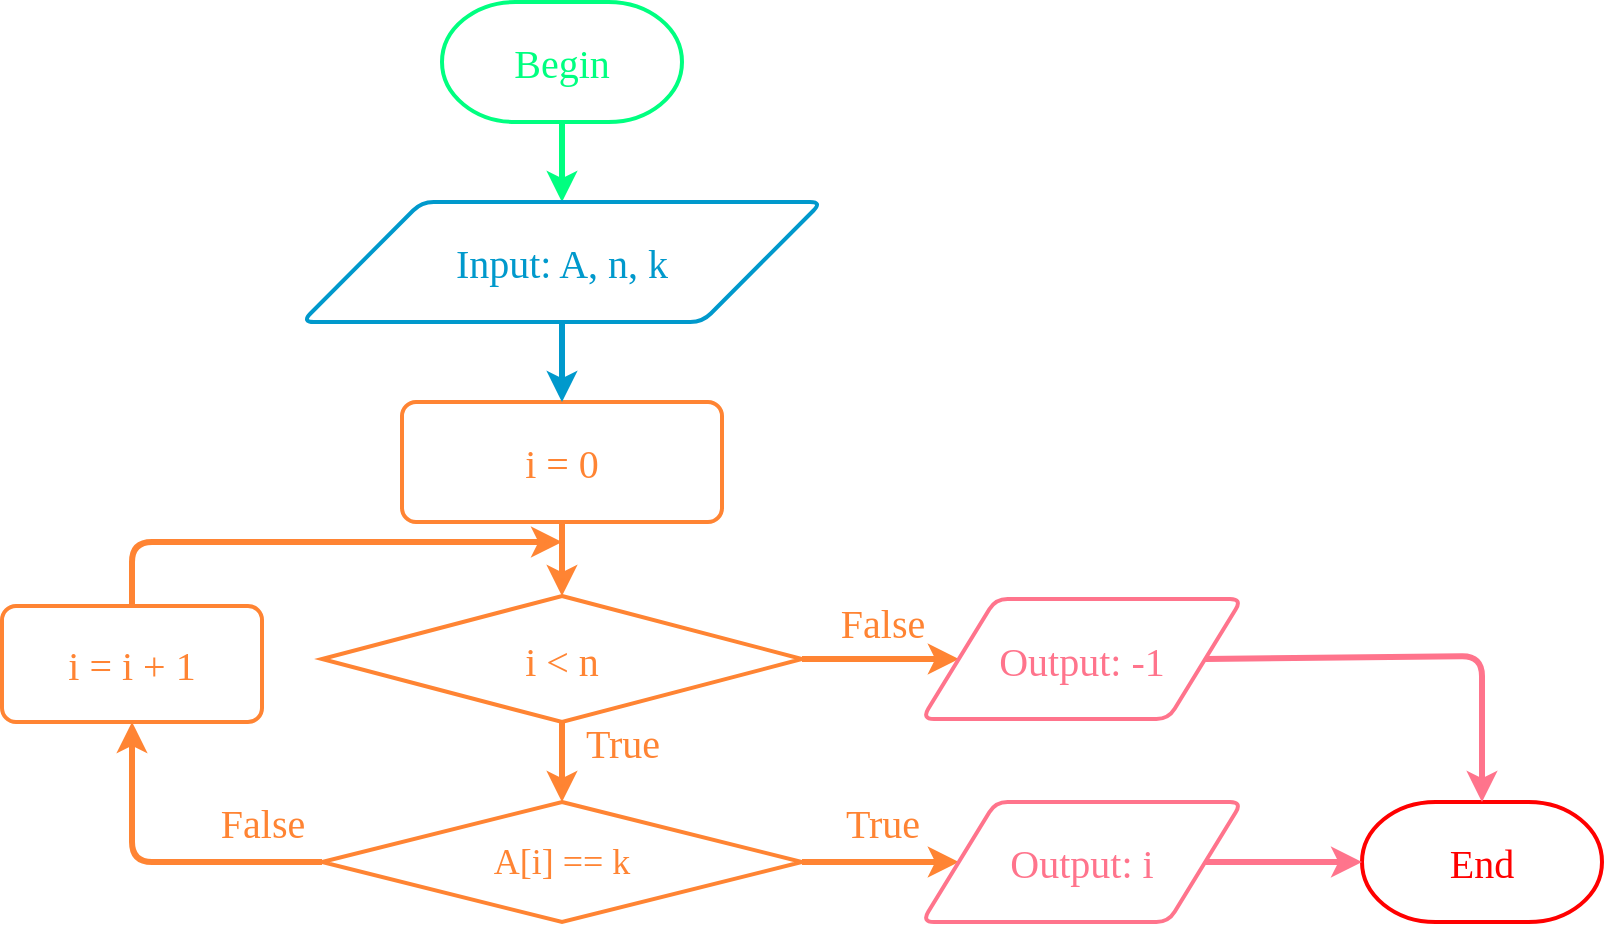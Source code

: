 <mxfile version="22.1.11" type="device" pages="2">
  <diagram name="linear search flowchart" id="GPRWNofgy8FLtJxIam--">
    <mxGraphModel dx="1183" dy="827" grid="1" gridSize="10" guides="1" tooltips="1" connect="1" arrows="1" fold="1" page="1" pageScale="1" pageWidth="827" pageHeight="1169" math="0" shadow="0">
      <root>
        <mxCell id="FcQ-IKqGeZoEcgifagWt-0" />
        <mxCell id="FcQ-IKqGeZoEcgifagWt-1" parent="FcQ-IKqGeZoEcgifagWt-0" />
        <mxCell id="FcQ-IKqGeZoEcgifagWt-2" value="Begin" style="strokeWidth=2;html=1;shape=mxgraph.flowchart.terminator;whiteSpace=wrap;fontSize=20;fontFamily=consolas;strokeColor=#00FF80;fontColor=#00FF80;fillColor=none;" parent="FcQ-IKqGeZoEcgifagWt-1" vertex="1">
          <mxGeometry x="280" y="260" width="120" height="60" as="geometry" />
        </mxCell>
        <mxCell id="FcQ-IKqGeZoEcgifagWt-4" value="i = 0" style="rounded=1;whiteSpace=wrap;html=1;absoluteArcSize=1;arcSize=14;strokeWidth=2;fontFamily=consolas;fontSize=20;strokeColor=#FF8433;fontColor=#FF8433;fillColor=none;" parent="FcQ-IKqGeZoEcgifagWt-1" vertex="1">
          <mxGeometry x="260" y="460" width="160" height="60" as="geometry" />
        </mxCell>
        <mxCell id="FcQ-IKqGeZoEcgifagWt-5" value="" style="endArrow=classic;html=1;fontFamily=consolas;fontSize=20;strokeWidth=3;fillColor=#a20025;strokeColor=#00FF80;exitX=0.5;exitY=1;exitDx=0;exitDy=0;exitPerimeter=0;entryX=0.5;entryY=0;entryDx=0;entryDy=0;" parent="FcQ-IKqGeZoEcgifagWt-1" source="FcQ-IKqGeZoEcgifagWt-2" target="5zfKcHojwFzQb-mzM9M2-0" edge="1">
          <mxGeometry width="50" height="50" relative="1" as="geometry">
            <mxPoint x="560" y="580" as="sourcePoint" />
            <mxPoint x="330" y="280" as="targetPoint" />
          </mxGeometry>
        </mxCell>
        <mxCell id="FcQ-IKqGeZoEcgifagWt-6" value="" style="endArrow=classic;html=1;fontFamily=consolas;fontSize=20;strokeWidth=3;fillColor=#a20025;strokeColor=#0099CC;exitX=0.5;exitY=1;exitDx=0;exitDy=0;entryX=0.5;entryY=0;entryDx=0;entryDy=0;" parent="FcQ-IKqGeZoEcgifagWt-1" source="5zfKcHojwFzQb-mzM9M2-0" target="FcQ-IKqGeZoEcgifagWt-4" edge="1">
          <mxGeometry width="50" height="50" relative="1" as="geometry">
            <mxPoint x="340" y="400" as="sourcePoint" />
            <mxPoint x="550" y="450" as="targetPoint" />
          </mxGeometry>
        </mxCell>
        <mxCell id="FcQ-IKqGeZoEcgifagWt-7" value="True" style="endArrow=classic;html=1;fontFamily=consolas;fontSize=20;strokeWidth=3;fillColor=#a20025;strokeColor=#FF8433;exitX=1;exitY=0.5;exitDx=0;exitDy=0;exitPerimeter=0;entryX=0;entryY=0.5;entryDx=0;entryDy=0;fontColor=#FF8433;labelBackgroundColor=none;" parent="FcQ-IKqGeZoEcgifagWt-1" source="FcQ-IKqGeZoEcgifagWt-17" target="FcQ-IKqGeZoEcgifagWt-25" edge="1">
          <mxGeometry x="0.02" y="20" width="50" height="50" relative="1" as="geometry">
            <mxPoint x="830" y="500" as="sourcePoint" />
            <mxPoint x="340" y="780" as="targetPoint" />
            <mxPoint as="offset" />
          </mxGeometry>
        </mxCell>
        <mxCell id="FcQ-IKqGeZoEcgifagWt-9" value="i &amp;lt; n" style="strokeWidth=2;html=1;shape=mxgraph.flowchart.decision;whiteSpace=wrap;fontFamily=consolas;fontSize=20;strokeColor=#FF8433;fontColor=#FF8433;fillColor=none;" parent="FcQ-IKqGeZoEcgifagWt-1" vertex="1">
          <mxGeometry x="220" y="557" width="240" height="63" as="geometry" />
        </mxCell>
        <mxCell id="FcQ-IKqGeZoEcgifagWt-10" value="" style="endArrow=classic;html=1;fontFamily=consolas;fontSize=20;strokeWidth=3;fillColor=#a20025;strokeColor=#FF8433;exitX=0.5;exitY=1;exitDx=0;exitDy=0;entryX=0.5;entryY=0;entryDx=0;entryDy=0;entryPerimeter=0;" parent="FcQ-IKqGeZoEcgifagWt-1" source="FcQ-IKqGeZoEcgifagWt-4" target="FcQ-IKqGeZoEcgifagWt-9" edge="1">
          <mxGeometry width="50" height="50" relative="1" as="geometry">
            <mxPoint x="339.5" y="625" as="sourcePoint" />
            <mxPoint x="339.5" y="685" as="targetPoint" />
          </mxGeometry>
        </mxCell>
        <mxCell id="FcQ-IKqGeZoEcgifagWt-13" value="End" style="strokeWidth=2;html=1;shape=mxgraph.flowchart.terminator;whiteSpace=wrap;fontSize=20;strokeColor=#FF0000;fontColor=#FF0000;fillColor=none;fontFamily=consolas;" parent="FcQ-IKqGeZoEcgifagWt-1" vertex="1">
          <mxGeometry x="740" y="660" width="120" height="60" as="geometry" />
        </mxCell>
        <mxCell id="FcQ-IKqGeZoEcgifagWt-15" value="i = i + 1" style="rounded=1;whiteSpace=wrap;html=1;absoluteArcSize=1;arcSize=14;strokeWidth=2;fontFamily=consolas;fontSize=20;strokeColor=#FF8433;fontColor=#FF8433;fillColor=none;" parent="FcQ-IKqGeZoEcgifagWt-1" vertex="1">
          <mxGeometry x="60" y="562" width="130" height="58" as="geometry" />
        </mxCell>
        <mxCell id="FcQ-IKqGeZoEcgifagWt-16" value="" style="endArrow=classic;html=1;fontFamily=consolas;fontSize=20;strokeWidth=3;fillColor=#a20025;strokeColor=#FF8433;exitX=0.5;exitY=0;exitDx=0;exitDy=0;" parent="FcQ-IKqGeZoEcgifagWt-1" source="FcQ-IKqGeZoEcgifagWt-15" edge="1">
          <mxGeometry width="50" height="50" relative="1" as="geometry">
            <mxPoint x="125" y="550" as="sourcePoint" />
            <mxPoint x="340" y="530" as="targetPoint" />
            <Array as="points">
              <mxPoint x="125" y="530" />
            </Array>
          </mxGeometry>
        </mxCell>
        <mxCell id="FcQ-IKqGeZoEcgifagWt-17" value="A[i] == k" style="strokeWidth=2;html=1;shape=mxgraph.flowchart.decision;whiteSpace=wrap;fontFamily=consolas;fontSize=18;strokeColor=#FF8433;fontColor=#FF8433;fillColor=none;" parent="FcQ-IKqGeZoEcgifagWt-1" vertex="1">
          <mxGeometry x="220" y="660" width="240" height="60" as="geometry" />
        </mxCell>
        <mxCell id="FcQ-IKqGeZoEcgifagWt-18" value="" style="endArrow=classic;html=1;fontFamily=consolas;fontSize=20;strokeWidth=3;fillColor=#a20025;strokeColor=#FF8433;exitX=0.5;exitY=1;exitDx=0;exitDy=0;entryX=0.5;entryY=0;entryDx=0;entryDy=0;entryPerimeter=0;exitPerimeter=0;" parent="FcQ-IKqGeZoEcgifagWt-1" source="FcQ-IKqGeZoEcgifagWt-9" target="FcQ-IKqGeZoEcgifagWt-17" edge="1">
          <mxGeometry width="50" height="50" relative="1" as="geometry">
            <mxPoint x="350" y="510" as="sourcePoint" />
            <mxPoint x="350" y="565" as="targetPoint" />
          </mxGeometry>
        </mxCell>
        <mxCell id="FcQ-IKqGeZoEcgifagWt-19" value="True" style="edgeLabel;html=1;align=center;verticalAlign=middle;resizable=0;points=[];fontFamily=consolas;fontSize=20;fontColor=#FF8433;labelBackgroundColor=none;" parent="FcQ-IKqGeZoEcgifagWt-1" vertex="1" connectable="0">
          <mxGeometry x="370.0" y="630.002" as="geometry" />
        </mxCell>
        <mxCell id="FcQ-IKqGeZoEcgifagWt-20" value="False" style="endArrow=classic;html=1;fontFamily=consolas;fontSize=20;strokeWidth=3;fillColor=#a20025;strokeColor=#FF8433;exitX=1;exitY=0.5;exitDx=0;exitDy=0;exitPerimeter=0;entryX=0;entryY=0.5;entryDx=0;entryDy=0;fontColor=#FF8433;labelBackgroundColor=none;" parent="FcQ-IKqGeZoEcgifagWt-1" source="FcQ-IKqGeZoEcgifagWt-9" target="dh802dqac77_ImnmBCvQ-0" edge="1">
          <mxGeometry x="0.02" y="19" width="50" height="50" relative="1" as="geometry">
            <mxPoint x="350" y="625" as="sourcePoint" />
            <mxPoint x="478.4" y="588.5" as="targetPoint" />
            <Array as="points" />
            <mxPoint as="offset" />
          </mxGeometry>
        </mxCell>
        <mxCell id="FcQ-IKqGeZoEcgifagWt-23" value="False" style="endArrow=classic;html=1;fontFamily=consolas;fontSize=20;strokeWidth=3;fillColor=#a20025;strokeColor=#FF8433;exitX=0;exitY=0.5;exitDx=0;exitDy=0;exitPerimeter=0;entryX=0.5;entryY=1;entryDx=0;entryDy=0;fontColor=#FF8433;labelBackgroundColor=none;" parent="FcQ-IKqGeZoEcgifagWt-1" source="FcQ-IKqGeZoEcgifagWt-17" target="FcQ-IKqGeZoEcgifagWt-15" edge="1">
          <mxGeometry x="-0.636" y="-20" width="50" height="50" relative="1" as="geometry">
            <mxPoint x="244" y="690" as="sourcePoint" />
            <mxPoint x="125" y="648" as="targetPoint" />
            <Array as="points">
              <mxPoint x="125" y="690" />
            </Array>
            <mxPoint as="offset" />
          </mxGeometry>
        </mxCell>
        <mxCell id="FcQ-IKqGeZoEcgifagWt-25" value="Output: i" style="shape=parallelogram;html=1;strokeWidth=2;perimeter=parallelogramPerimeter;whiteSpace=wrap;rounded=1;arcSize=12;size=0.23;fontSize=20;fontFamily=consolas;strokeColor=#FF748C;fontColor=#ff748c;fillColor=none;" parent="FcQ-IKqGeZoEcgifagWt-1" vertex="1">
          <mxGeometry x="520" y="660" width="160" height="60" as="geometry" />
        </mxCell>
        <mxCell id="FcQ-IKqGeZoEcgifagWt-26" value="" style="endArrow=classic;html=1;fontFamily=consolas;fontSize=20;strokeWidth=3;fillColor=#a20025;strokeColor=#FF748C;exitX=1;exitY=0.5;exitDx=0;exitDy=0;fontColor=#ff748c;" parent="FcQ-IKqGeZoEcgifagWt-1" source="FcQ-IKqGeZoEcgifagWt-25" edge="1">
          <mxGeometry width="50" height="50" relative="1" as="geometry">
            <mxPoint x="670" y="690" as="sourcePoint" />
            <mxPoint x="740" y="690" as="targetPoint" />
          </mxGeometry>
        </mxCell>
        <mxCell id="5zfKcHojwFzQb-mzM9M2-0" value="Input: A, n, k&lt;i&gt;&lt;br&gt;&lt;/i&gt;" style="shape=parallelogram;html=1;strokeWidth=2;perimeter=parallelogramPerimeter;whiteSpace=wrap;rounded=1;arcSize=12;size=0.23;fontSize=20;fontFamily=consolas;strokeColor=#0099CC;fillColor=none;gradientColor=#ffd966;fontColor=#0099CC;" parent="FcQ-IKqGeZoEcgifagWt-1" vertex="1">
          <mxGeometry x="210" y="360" width="260" height="60" as="geometry" />
        </mxCell>
        <mxCell id="dh802dqac77_ImnmBCvQ-0" value="Output: -1" style="shape=parallelogram;html=1;strokeWidth=2;perimeter=parallelogramPerimeter;whiteSpace=wrap;rounded=1;arcSize=12;size=0.23;fontSize=20;fontFamily=consolas;strokeColor=#FF748C;fontColor=#ff748c;fillColor=none;" parent="FcQ-IKqGeZoEcgifagWt-1" vertex="1">
          <mxGeometry x="520" y="558.5" width="160" height="60" as="geometry" />
        </mxCell>
        <mxCell id="dh802dqac77_ImnmBCvQ-1" value="" style="endArrow=classic;html=1;fontFamily=consolas;fontSize=20;strokeWidth=3;fillColor=#a20025;strokeColor=#FF748C;exitX=1;exitY=0.5;exitDx=0;exitDy=0;entryX=0.5;entryY=0;entryDx=0;entryDy=0;entryPerimeter=0;fontColor=#ff748c;" parent="FcQ-IKqGeZoEcgifagWt-1" source="dh802dqac77_ImnmBCvQ-0" target="FcQ-IKqGeZoEcgifagWt-13" edge="1">
          <mxGeometry width="50" height="50" relative="1" as="geometry">
            <mxPoint x="430" y="598.5" as="sourcePoint" />
            <mxPoint x="548.4" y="597" as="targetPoint" />
            <Array as="points">
              <mxPoint x="800" y="587" />
            </Array>
          </mxGeometry>
        </mxCell>
      </root>
    </mxGraphModel>
  </diagram>
  <diagram name="binary search flowchart" id="YCQVdB1SrxnCD-XDPt9D">
    <mxGraphModel dx="2498" dy="1167" grid="1" gridSize="10" guides="1" tooltips="1" connect="1" arrows="1" fold="1" page="1" pageScale="1" pageWidth="827" pageHeight="1169" math="0" shadow="0">
      <root>
        <mxCell id="HADdj52Uf5GiFGu9Oyp5-0" />
        <mxCell id="HADdj52Uf5GiFGu9Oyp5-1" parent="HADdj52Uf5GiFGu9Oyp5-0" />
        <mxCell id="HADdj52Uf5GiFGu9Oyp5-2" value="Begin" style="strokeWidth=2;html=1;shape=mxgraph.flowchart.terminator;whiteSpace=wrap;fontSize=20;fontFamily=consolas;strokeColor=#00FF80;fontColor=#00FF80;fillColor=none;" parent="HADdj52Uf5GiFGu9Oyp5-1" vertex="1">
          <mxGeometry x="280" y="180" width="120" height="60" as="geometry" />
        </mxCell>
        <mxCell id="HADdj52Uf5GiFGu9Oyp5-3" value="Input: A, n, k&lt;i&gt;&lt;br&gt;&lt;/i&gt;" style="shape=parallelogram;html=1;strokeWidth=2;perimeter=parallelogramPerimeter;whiteSpace=wrap;rounded=1;arcSize=12;size=0.23;fontSize=20;fontFamily=consolas;strokeColor=#0099CC;fillColor=none;gradientColor=#ffd966;fontColor=#0099CC;" parent="HADdj52Uf5GiFGu9Oyp5-1" vertex="1">
          <mxGeometry x="210" y="280" width="260" height="60" as="geometry" />
        </mxCell>
        <mxCell id="HADdj52Uf5GiFGu9Oyp5-4" value="left = 0&lt;br&gt;right = n - 1" style="rounded=1;whiteSpace=wrap;html=1;absoluteArcSize=1;arcSize=14;strokeWidth=2;fontFamily=consolas;fontSize=20;strokeColor=#00E673;fontColor=#00E673;fillColor=none;align=left;spacingLeft=12;" parent="HADdj52Uf5GiFGu9Oyp5-1" vertex="1">
          <mxGeometry x="240" y="380" width="200" height="82.5" as="geometry" />
        </mxCell>
        <mxCell id="HADdj52Uf5GiFGu9Oyp5-5" value="" style="endArrow=classic;html=1;fontFamily=Roboto;fontSource=https%3A%2F%2Ffonts.google.com%2Fspecimen%2FRoboto;fontSize=20;strokeWidth=3;fillColor=#a20025;strokeColor=#00FF80;exitX=0.5;exitY=1;exitDx=0;exitDy=0;exitPerimeter=0;entryX=0.5;entryY=0;entryDx=0;entryDy=0;" parent="HADdj52Uf5GiFGu9Oyp5-1" source="HADdj52Uf5GiFGu9Oyp5-2" target="HADdj52Uf5GiFGu9Oyp5-3" edge="1">
          <mxGeometry width="50" height="50" relative="1" as="geometry">
            <mxPoint x="560" y="470" as="sourcePoint" />
            <mxPoint x="330" y="170" as="targetPoint" />
          </mxGeometry>
        </mxCell>
        <mxCell id="HADdj52Uf5GiFGu9Oyp5-6" value="" style="endArrow=classic;html=1;fontFamily=Roboto;fontSource=https%3A%2F%2Ffonts.google.com%2Fspecimen%2FRoboto;fontSize=20;strokeWidth=3;fillColor=#a20025;strokeColor=#0099CC;exitX=0.5;exitY=1;exitDx=0;exitDy=0;entryX=0.5;entryY=0;entryDx=0;entryDy=0;" parent="HADdj52Uf5GiFGu9Oyp5-1" source="HADdj52Uf5GiFGu9Oyp5-3" target="HADdj52Uf5GiFGu9Oyp5-4" edge="1">
          <mxGeometry width="50" height="50" relative="1" as="geometry">
            <mxPoint x="550" y="280" as="sourcePoint" />
            <mxPoint x="550" y="340" as="targetPoint" />
          </mxGeometry>
        </mxCell>
        <mxCell id="HADdj52Uf5GiFGu9Oyp5-11" value="End" style="strokeWidth=2;html=1;shape=mxgraph.flowchart.terminator;whiteSpace=wrap;fontSize=20;strokeColor=#FF0000;fontColor=#FF0000;fillColor=none;fontFamily=consolas;" parent="HADdj52Uf5GiFGu9Oyp5-1" vertex="1">
          <mxGeometry x="780" y="700" width="120" height="60" as="geometry" />
        </mxCell>
        <mxCell id="HADdj52Uf5GiFGu9Oyp5-13" value="" style="endArrow=classic;html=1;fontFamily=Roboto;fontSource=https%3A%2F%2Ffonts.google.com%2Fspecimen%2FRoboto;fontSize=20;strokeWidth=3;fillColor=#a20025;strokeColor=#00E673;" parent="HADdj52Uf5GiFGu9Oyp5-1" source="oqHRHDzHuFoXBvJFYXXt-8" edge="1">
          <mxGeometry width="50" height="50" relative="1" as="geometry">
            <mxPoint x="15" y="700" as="sourcePoint" />
            <mxPoint x="340" y="480" as="targetPoint" />
            <Array as="points">
              <mxPoint x="40" y="480" />
            </Array>
          </mxGeometry>
        </mxCell>
        <mxCell id="HADdj52Uf5GiFGu9Oyp5-14" value="left &amp;lt;= right" style="strokeWidth=2;html=1;shape=mxgraph.flowchart.decision;whiteSpace=wrap;fontFamily=consolas;fontSize=18;strokeColor=#00E673;fontColor=#00E673;fillColor=none;" parent="HADdj52Uf5GiFGu9Oyp5-1" vertex="1">
          <mxGeometry x="200" y="500" width="280" height="60" as="geometry" />
        </mxCell>
        <mxCell id="HADdj52Uf5GiFGu9Oyp5-15" value="" style="endArrow=classic;html=1;fontFamily=Roboto;fontSource=https%3A%2F%2Ffonts.google.com%2Fspecimen%2FRoboto;fontSize=20;strokeWidth=3;fillColor=#a20025;strokeColor=#FFCC3B;entryX=0.5;entryY=0;entryDx=0;entryDy=0;entryPerimeter=0;exitX=0.5;exitY=1;exitDx=0;exitDy=0;" parent="HADdj52Uf5GiFGu9Oyp5-1" source="HADdj52Uf5GiFGu9Oyp5-23" target="oqHRHDzHuFoXBvJFYXXt-0" edge="1">
          <mxGeometry width="50" height="50" relative="1" as="geometry">
            <mxPoint x="340" y="520" as="sourcePoint" />
            <mxPoint x="350" y="565" as="targetPoint" />
          </mxGeometry>
        </mxCell>
        <mxCell id="HADdj52Uf5GiFGu9Oyp5-17" value="" style="endArrow=classic;html=1;fontFamily=Roboto;fontSource=https%3A%2F%2Ffonts.google.com%2Fspecimen%2FRoboto;fontSize=20;strokeWidth=3;fillColor=#a20025;strokeColor=#00E673;exitX=0;exitY=0.5;exitDx=0;exitDy=0;entryX=0.5;entryY=1;entryDx=0;entryDy=0;" parent="HADdj52Uf5GiFGu9Oyp5-1" source="oqHRHDzHuFoXBvJFYXXt-7" target="oqHRHDzHuFoXBvJFYXXt-8" edge="1">
          <mxGeometry width="50" height="50" relative="1" as="geometry">
            <mxPoint x="350" y="625" as="sourcePoint" />
            <mxPoint x="478.4" y="588.5" as="targetPoint" />
            <Array as="points">
              <mxPoint x="40" y="930" />
            </Array>
          </mxGeometry>
        </mxCell>
        <mxCell id="HADdj52Uf5GiFGu9Oyp5-22" value="" style="endArrow=classic;html=1;fontFamily=Roboto;fontSource=https%3A%2F%2Ffonts.google.com%2Fspecimen%2FRoboto;fontSize=20;strokeWidth=3;fillColor=#a20025;strokeColor=#FF748C;exitX=1;exitY=0.5;exitDx=0;exitDy=0;entryX=0;entryY=0.5;entryDx=0;entryDy=0;entryPerimeter=0;" parent="HADdj52Uf5GiFGu9Oyp5-1" source="oqHRHDzHuFoXBvJFYXXt-6" target="HADdj52Uf5GiFGu9Oyp5-11" edge="1">
          <mxGeometry width="50" height="50" relative="1" as="geometry">
            <mxPoint x="670" y="700" as="sourcePoint" />
            <mxPoint x="760" y="750" as="targetPoint" />
          </mxGeometry>
        </mxCell>
        <mxCell id="HADdj52Uf5GiFGu9Oyp5-23" value="mid = (left + right) / 2" style="rounded=1;whiteSpace=wrap;html=1;absoluteArcSize=1;arcSize=14;strokeWidth=2;fontFamily=consolas;fontSize=20;strokeColor=#FFCC3B;fontColor=#FFCC3B;fillColor=none;" parent="HADdj52Uf5GiFGu9Oyp5-1" vertex="1">
          <mxGeometry x="200" y="600" width="280" height="58" as="geometry" />
        </mxCell>
        <mxCell id="HADdj52Uf5GiFGu9Oyp5-24" value="" style="endArrow=classic;html=1;fontFamily=Roboto;fontSource=https%3A%2F%2Ffonts.google.com%2Fspecimen%2FRoboto;fontSize=20;strokeWidth=3;fillColor=#a20025;strokeColor=#00E673;entryX=0.5;entryY=0;entryDx=0;entryDy=0;entryPerimeter=0;fontColor=#00E673;" parent="HADdj52Uf5GiFGu9Oyp5-1" source="HADdj52Uf5GiFGu9Oyp5-4" target="HADdj52Uf5GiFGu9Oyp5-14" edge="1">
          <mxGeometry width="50" height="50" relative="1" as="geometry">
            <mxPoint x="610" y="420" as="sourcePoint" />
            <mxPoint x="870" y="344.5" as="targetPoint" />
          </mxGeometry>
        </mxCell>
        <mxCell id="HADdj52Uf5GiFGu9Oyp5-26" value="" style="endArrow=classic;html=1;fontFamily=Roboto;fontSource=https%3A%2F%2Ffonts.google.com%2Fspecimen%2FRoboto;fontSize=20;strokeWidth=3;fillColor=#a20025;strokeColor=#00E673;exitX=0.5;exitY=1;exitDx=0;exitDy=0;exitPerimeter=0;entryX=0.5;entryY=0;entryDx=0;entryDy=0;" parent="HADdj52Uf5GiFGu9Oyp5-1" source="HADdj52Uf5GiFGu9Oyp5-14" target="HADdj52Uf5GiFGu9Oyp5-23" edge="1">
          <mxGeometry width="50" height="50" relative="1" as="geometry">
            <mxPoint x="340" y="900" as="sourcePoint" />
            <mxPoint x="340" y="840" as="targetPoint" />
          </mxGeometry>
        </mxCell>
        <mxCell id="HADdj52Uf5GiFGu9Oyp5-27" value="True" style="edgeLabel;html=1;align=center;verticalAlign=middle;resizable=0;points=[];fontFamily=consolas;fontSize=20;fontColor=#00E673;labelBackgroundColor=none;" parent="HADdj52Uf5GiFGu9Oyp5-26" vertex="1" connectable="0">
          <mxGeometry x="-0.438" y="-2" relative="1" as="geometry">
            <mxPoint x="32" y="6" as="offset" />
          </mxGeometry>
        </mxCell>
        <mxCell id="HADdj52Uf5GiFGu9Oyp5-30" value="A[mid] &amp;lt; k" style="strokeWidth=2;html=1;shape=mxgraph.flowchart.decision;whiteSpace=wrap;fontFamily=consolas;fontSize=18;strokeColor=#FFCC3B;fontColor=#FFCC3B;fillColor=none;" parent="HADdj52Uf5GiFGu9Oyp5-1" vertex="1">
          <mxGeometry x="200" y="800" width="280" height="60" as="geometry" />
        </mxCell>
        <mxCell id="HADdj52Uf5GiFGu9Oyp5-32" value="True" style="endArrow=classic;html=1;fontFamily=consolas;fontSize=20;strokeWidth=3;fillColor=#a20025;strokeColor=#FFCC3B;exitX=0.5;exitY=1;exitDx=0;exitDy=0;exitPerimeter=0;entryX=0.5;entryY=0;entryDx=0;entryDy=0;fontColor=#FFCC3B;labelBackgroundColor=none;" parent="HADdj52Uf5GiFGu9Oyp5-1" source="HADdj52Uf5GiFGu9Oyp5-30" target="oqHRHDzHuFoXBvJFYXXt-7" edge="1">
          <mxGeometry y="40" width="50" height="50" relative="1" as="geometry">
            <mxPoint x="305.8" y="1090" as="sourcePoint" />
            <mxPoint x="340" y="970" as="targetPoint" />
            <mxPoint as="offset" />
          </mxGeometry>
        </mxCell>
        <mxCell id="oqHRHDzHuFoXBvJFYXXt-0" value="A[mid] == k" style="strokeWidth=2;html=1;shape=mxgraph.flowchart.decision;whiteSpace=wrap;fontFamily=consolas;fontSize=18;strokeColor=#FFCC3B;fontColor=#FFCC3B;fillColor=none;" parent="HADdj52Uf5GiFGu9Oyp5-1" vertex="1">
          <mxGeometry x="200" y="700" width="280" height="60" as="geometry" />
        </mxCell>
        <mxCell id="oqHRHDzHuFoXBvJFYXXt-2" value="False" style="endArrow=classic;html=1;fontFamily=consolas;fontSize=20;strokeWidth=3;fillColor=#a20025;strokeColor=#FFCC3B;exitX=0.5;exitY=1;exitDx=0;exitDy=0;exitPerimeter=0;entryX=0.5;entryY=0;entryDx=0;entryDy=0;entryPerimeter=0;fontColor=#FFCC3B;labelBackgroundColor=none;" parent="HADdj52Uf5GiFGu9Oyp5-1" source="oqHRHDzHuFoXBvJFYXXt-0" target="HADdj52Uf5GiFGu9Oyp5-30" edge="1">
          <mxGeometry y="40" width="50" height="50" relative="1" as="geometry">
            <mxPoint x="494.5" y="740" as="sourcePoint" />
            <mxPoint x="574.5" y="740" as="targetPoint" />
            <mxPoint as="offset" />
          </mxGeometry>
        </mxCell>
        <mxCell id="oqHRHDzHuFoXBvJFYXXt-4" value="True" style="endArrow=classic;html=1;fontFamily=consolas;fontSize=20;strokeWidth=3;fillColor=#a20025;strokeColor=#FFCC3B;exitX=1;exitY=0.5;exitDx=0;exitDy=0;exitPerimeter=0;entryX=0;entryY=0.5;entryDx=0;entryDy=0;fontColor=#FFCC3B;labelBackgroundColor=none;" parent="HADdj52Uf5GiFGu9Oyp5-1" source="oqHRHDzHuFoXBvJFYXXt-0" target="oqHRHDzHuFoXBvJFYXXt-6" edge="1">
          <mxGeometry x="-0.023" y="20" width="50" height="50" relative="1" as="geometry">
            <mxPoint x="490" y="640" as="sourcePoint" />
            <mxPoint x="560" y="750" as="targetPoint" />
            <mxPoint as="offset" />
          </mxGeometry>
        </mxCell>
        <mxCell id="oqHRHDzHuFoXBvJFYXXt-6" value="Output: &lt;span&gt;mid&lt;/span&gt;" style="shape=parallelogram;html=1;strokeWidth=2;perimeter=parallelogramPerimeter;whiteSpace=wrap;rounded=1;arcSize=12;size=0.23;fontSize=20;fontFamily=consolas;strokeColor=#FF748C;fontColor=#FF748C;fillColor=none;fontStyle=0" parent="HADdj52Uf5GiFGu9Oyp5-1" vertex="1">
          <mxGeometry x="540" y="700" width="190" height="60" as="geometry" />
        </mxCell>
        <mxCell id="oqHRHDzHuFoXBvJFYXXt-7" value="left = mid + 1" style="rounded=1;whiteSpace=wrap;html=1;absoluteArcSize=1;arcSize=14;strokeWidth=2;fontFamily=consolas;fontSize=20;strokeColor=#00E673;fontColor=#00E673;fillColor=none;" parent="HADdj52Uf5GiFGu9Oyp5-1" vertex="1">
          <mxGeometry x="240" y="900" width="200" height="58" as="geometry" />
        </mxCell>
        <mxCell id="oqHRHDzHuFoXBvJFYXXt-8" value="right = mid - 1" style="rounded=1;whiteSpace=wrap;html=1;absoluteArcSize=1;arcSize=14;strokeWidth=2;fontFamily=consolas;fontSize=20;strokeColor=#00E673;fontColor=#00E673;fillColor=none;" parent="HADdj52Uf5GiFGu9Oyp5-1" vertex="1">
          <mxGeometry x="-60" y="801" width="200" height="58" as="geometry" />
        </mxCell>
        <mxCell id="oqHRHDzHuFoXBvJFYXXt-9" value="False" style="endArrow=classic;html=1;fontFamily=consolas;fontSize=20;strokeWidth=3;fillColor=#a20025;strokeColor=#FFCC3B;exitX=0;exitY=0.5;exitDx=0;exitDy=0;exitPerimeter=0;entryX=1;entryY=0.5;entryDx=0;entryDy=0;fontColor=#FFCC3B;labelBackgroundColor=none;" parent="HADdj52Uf5GiFGu9Oyp5-1" source="HADdj52Uf5GiFGu9Oyp5-30" target="oqHRHDzHuFoXBvJFYXXt-8" edge="1">
          <mxGeometry x="-0.333" y="-20" width="50" height="50" relative="1" as="geometry">
            <mxPoint x="490" y="880" as="sourcePoint" />
            <mxPoint x="524.2" y="960" as="targetPoint" />
            <mxPoint as="offset" />
          </mxGeometry>
        </mxCell>
        <mxCell id="oqHRHDzHuFoXBvJFYXXt-12" value="False" style="endArrow=classic;html=1;fontFamily=consolas;fontSize=20;strokeWidth=3;fillColor=#a20025;strokeColor=#00E673;exitX=1;exitY=0.5;exitDx=0;exitDy=0;exitPerimeter=0;entryX=0;entryY=0.5;entryDx=0;entryDy=0;fontColor=#00E673;labelBackgroundColor=none;" parent="HADdj52Uf5GiFGu9Oyp5-1" source="HADdj52Uf5GiFGu9Oyp5-14" target="iPWritq_YYHfg-mIPsiz-1" edge="1">
          <mxGeometry x="-0.023" y="20" width="50" height="50" relative="1" as="geometry">
            <mxPoint x="490" y="760" as="sourcePoint" />
            <mxPoint x="568.4" y="760" as="targetPoint" />
            <Array as="points" />
            <mxPoint as="offset" />
          </mxGeometry>
        </mxCell>
        <mxCell id="iPWritq_YYHfg-mIPsiz-1" value="Output: &lt;span&gt;-1&lt;/span&gt;" style="shape=parallelogram;html=1;strokeWidth=2;perimeter=parallelogramPerimeter;whiteSpace=wrap;rounded=1;arcSize=12;size=0.23;fontSize=20;fontFamily=consolas;strokeColor=#FF748C;fontColor=#FF748C;fillColor=none;fontStyle=0" parent="HADdj52Uf5GiFGu9Oyp5-1" vertex="1">
          <mxGeometry x="540" y="500" width="190" height="60" as="geometry" />
        </mxCell>
        <mxCell id="iPWritq_YYHfg-mIPsiz-2" value="" style="endArrow=classic;html=1;fontFamily=Roboto;fontSource=https%3A%2F%2Ffonts.google.com%2Fspecimen%2FRoboto;fontSize=20;strokeWidth=3;fillColor=#a20025;strokeColor=#FF748C;exitX=1;exitY=0.5;exitDx=0;exitDy=0;entryX=0.5;entryY=0;entryDx=0;entryDy=0;entryPerimeter=0;" parent="HADdj52Uf5GiFGu9Oyp5-1" source="iPWritq_YYHfg-mIPsiz-1" target="HADdj52Uf5GiFGu9Oyp5-11" edge="1">
          <mxGeometry width="50" height="50" relative="1" as="geometry">
            <mxPoint x="718.15" y="740" as="sourcePoint" />
            <mxPoint x="790" y="740" as="targetPoint" />
            <Array as="points">
              <mxPoint x="840" y="530" />
            </Array>
          </mxGeometry>
        </mxCell>
      </root>
    </mxGraphModel>
  </diagram>
</mxfile>
